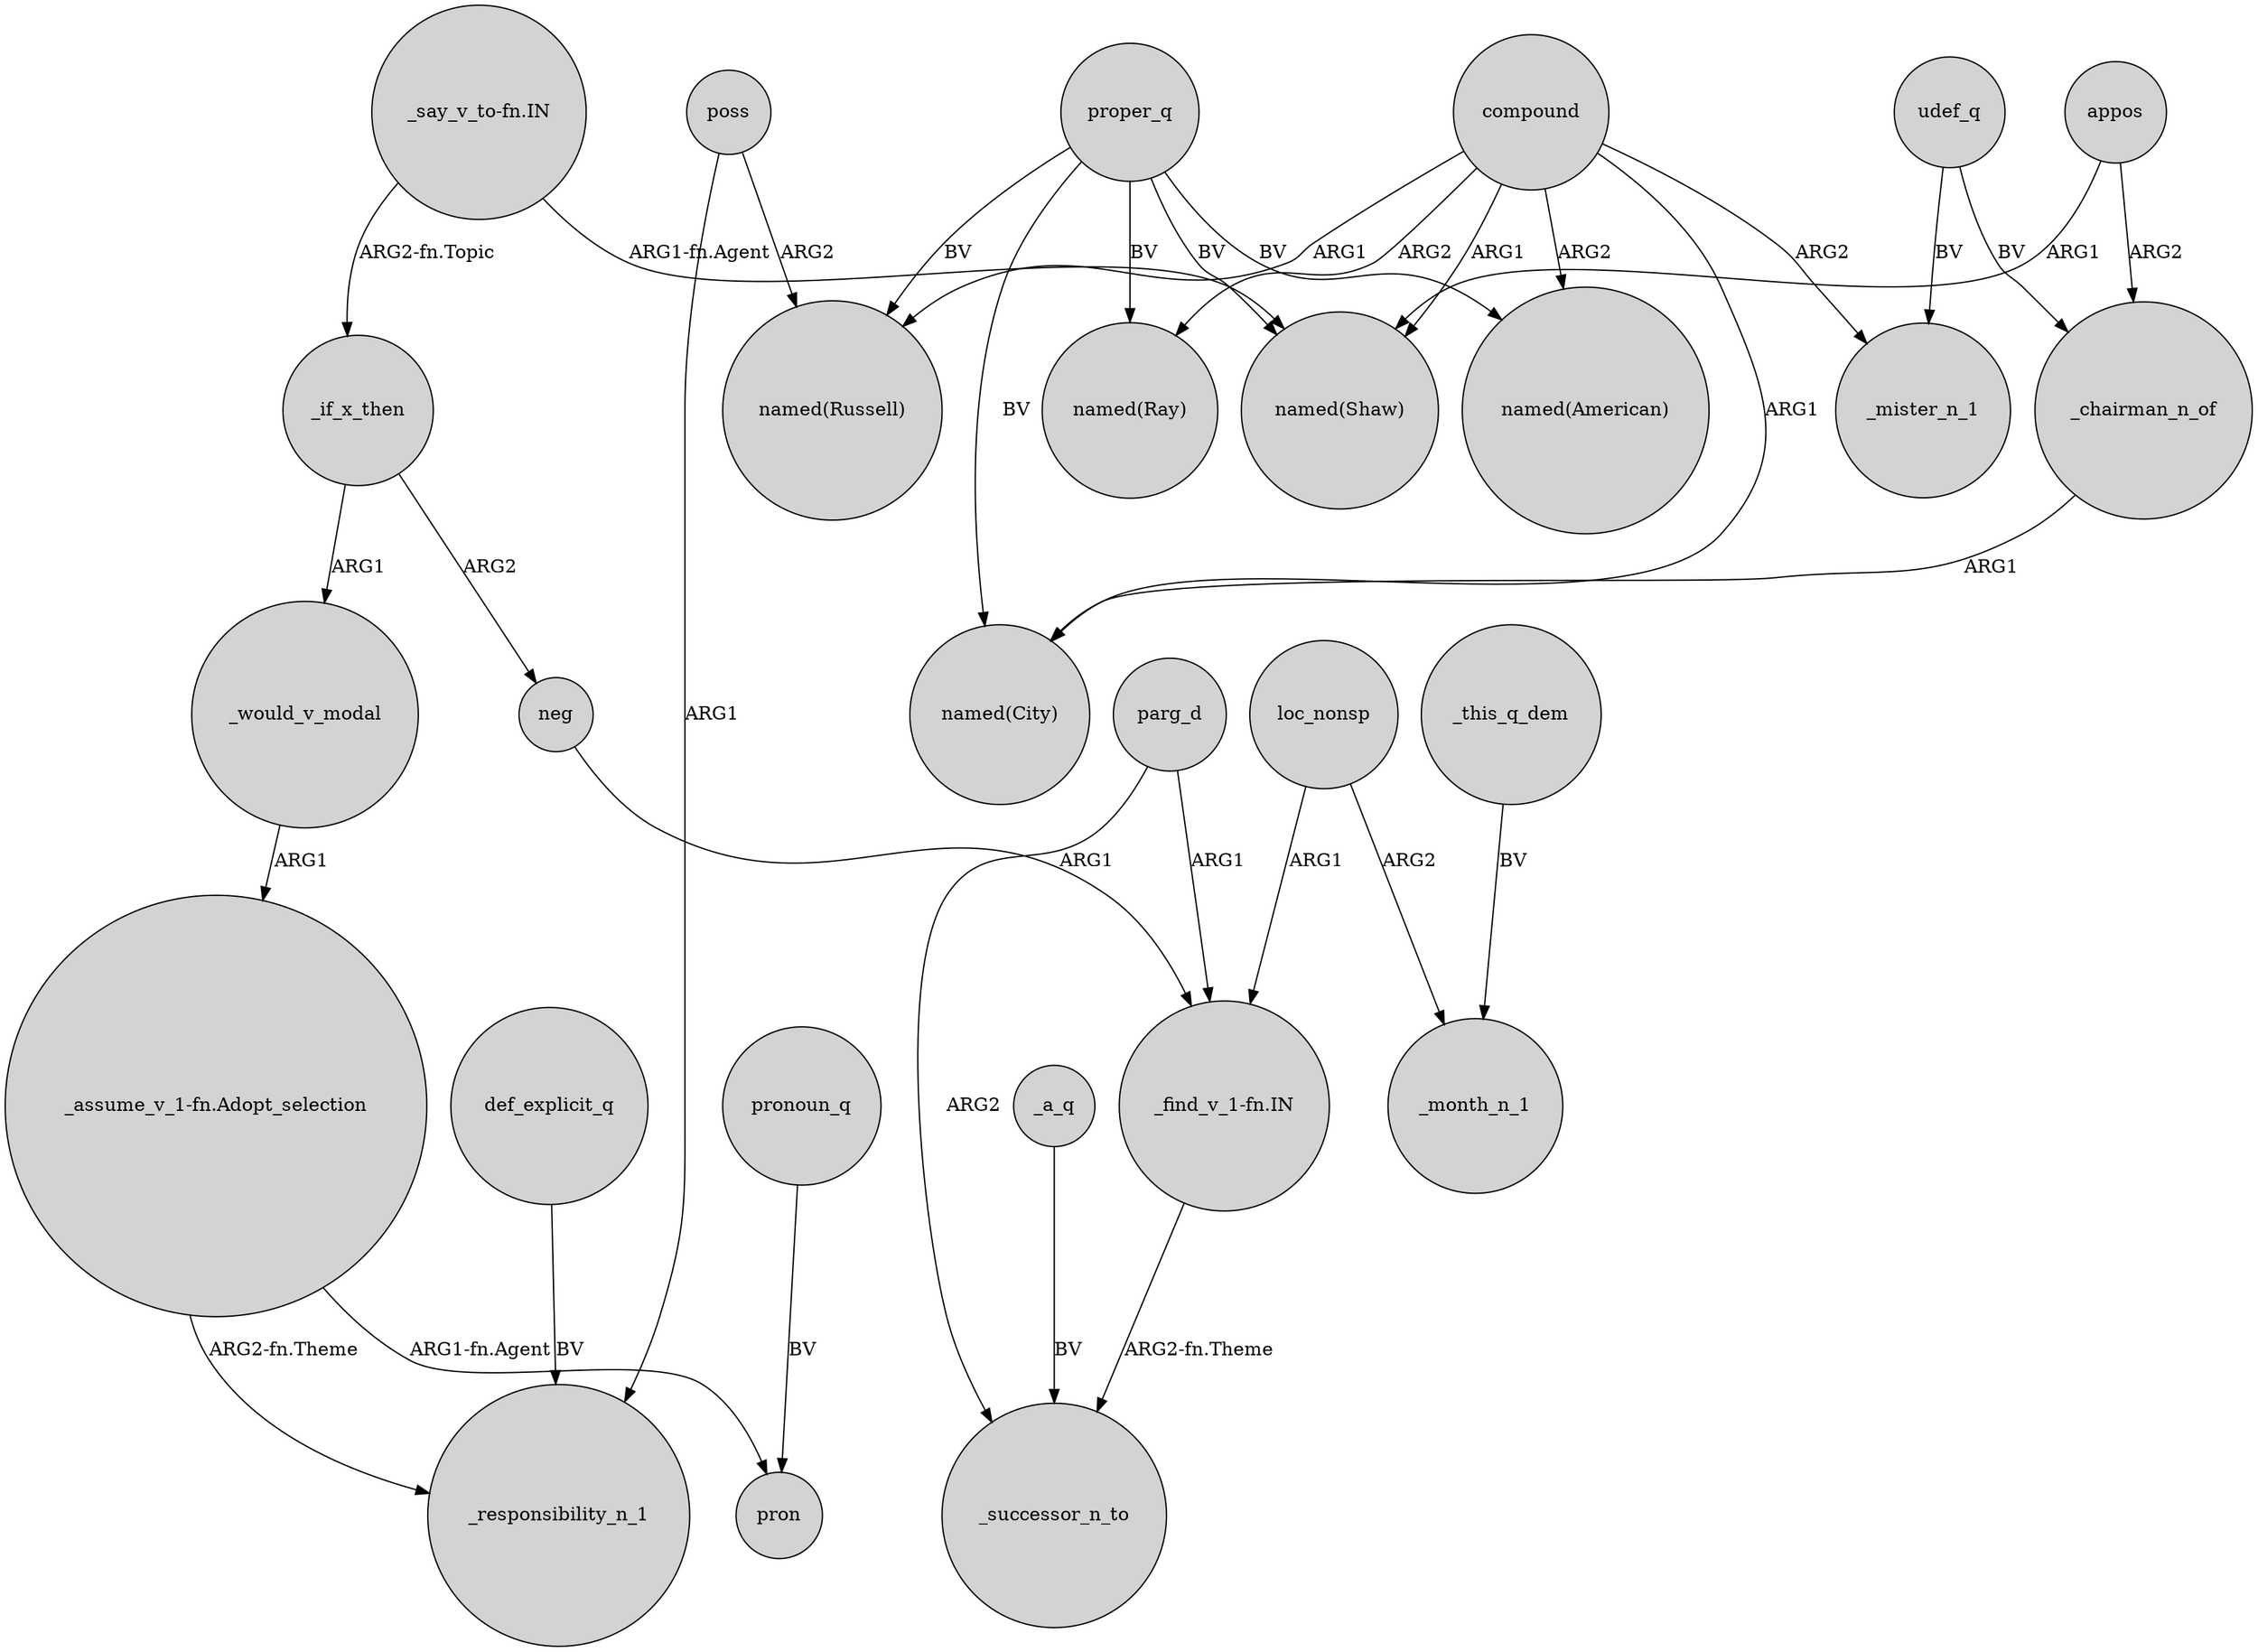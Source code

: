 digraph {
	node [shape=circle style=filled]
	"_say_v_to-fn.IN" -> _if_x_then [label="ARG2-fn.Topic"]
	_would_v_modal -> "_assume_v_1-fn.Adopt_selection" [label=ARG1]
	def_explicit_q -> _responsibility_n_1 [label=BV]
	proper_q -> "named(American)" [label=BV]
	neg -> "_find_v_1-fn.IN" [label=ARG1]
	_chairman_n_of -> "named(City)" [label=ARG1]
	compound -> _mister_n_1 [label=ARG2]
	"_find_v_1-fn.IN" -> _successor_n_to [label="ARG2-fn.Theme"]
	_this_q_dem -> _month_n_1 [label=BV]
	poss -> "named(Russell)" [label=ARG2]
	"_assume_v_1-fn.Adopt_selection" -> _responsibility_n_1 [label="ARG2-fn.Theme"]
	udef_q -> _mister_n_1 [label=BV]
	_a_q -> _successor_n_to [label=BV]
	compound -> "named(American)" [label=ARG2]
	udef_q -> _chairman_n_of [label=BV]
	proper_q -> "named(Ray)" [label=BV]
	compound -> "named(Russell)" [label=ARG1]
	_if_x_then -> neg [label=ARG2]
	appos -> "named(Shaw)" [label=ARG1]
	pronoun_q -> pron [label=BV]
	proper_q -> "named(Shaw)" [label=BV]
	appos -> _chairman_n_of [label=ARG2]
	proper_q -> "named(City)" [label=BV]
	parg_d -> "_find_v_1-fn.IN" [label=ARG1]
	compound -> "named(Shaw)" [label=ARG1]
	"_say_v_to-fn.IN" -> "named(Shaw)" [label="ARG1-fn.Agent"]
	compound -> "named(Ray)" [label=ARG2]
	proper_q -> "named(Russell)" [label=BV]
	poss -> _responsibility_n_1 [label=ARG1]
	_if_x_then -> _would_v_modal [label=ARG1]
	parg_d -> _successor_n_to [label=ARG2]
	loc_nonsp -> _month_n_1 [label=ARG2]
	"_assume_v_1-fn.Adopt_selection" -> pron [label="ARG1-fn.Agent"]
	compound -> "named(City)" [label=ARG1]
	loc_nonsp -> "_find_v_1-fn.IN" [label=ARG1]
}
